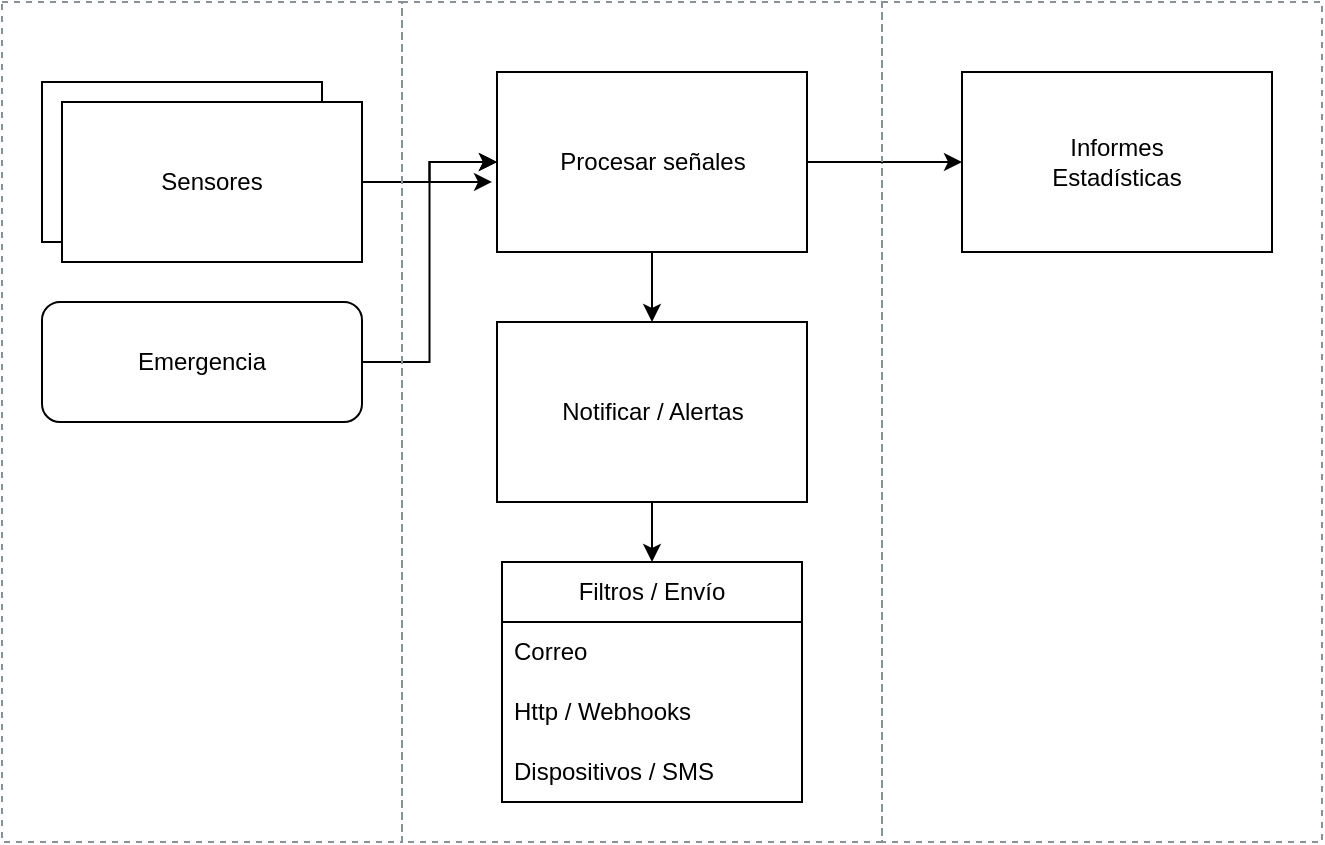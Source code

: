 <mxfile version="21.5.2" type="github" pages="4">
  <diagram name="Signals-SystemContext" id="mnKaPSXspg2UMO3DC_yU">
    <mxGraphModel dx="838" dy="720" grid="1" gridSize="10" guides="1" tooltips="1" connect="1" arrows="1" fold="1" page="1" pageScale="1" pageWidth="850" pageHeight="1100" math="0" shadow="0">
      <root>
        <mxCell id="0" />
        <mxCell id="1" parent="0" />
        <mxCell id="Trp_CqQAbN7FcJyIAn4U-7" value="" style="outlineConnect=0;gradientColor=none;html=1;whiteSpace=wrap;fontSize=12;fontStyle=0;strokeColor=#879196;fillColor=none;verticalAlign=top;align=center;fontColor=#879196;dashed=1;spacingTop=3;" parent="1" vertex="1">
          <mxGeometry x="220" y="10" width="240" height="420" as="geometry" />
        </mxCell>
        <mxCell id="CzyD569mTAz-SVmlvyqr-1" value="Sensores" style="rounded=0;whiteSpace=wrap;html=1;" parent="1" vertex="1">
          <mxGeometry x="40" y="50" width="140" height="80" as="geometry" />
        </mxCell>
        <mxCell id="TFFCHHwJ8g_IaMVc49g3-9" style="edgeStyle=orthogonalEdgeStyle;rounded=0;orthogonalLoop=1;jettySize=auto;html=1;exitX=1;exitY=0.5;exitDx=0;exitDy=0;entryX=0;entryY=0.5;entryDx=0;entryDy=0;" parent="1" source="CzyD569mTAz-SVmlvyqr-4" target="TFFCHHwJ8g_IaMVc49g3-1" edge="1">
          <mxGeometry relative="1" as="geometry" />
        </mxCell>
        <mxCell id="TFFCHHwJ8g_IaMVc49g3-16" style="edgeStyle=orthogonalEdgeStyle;rounded=0;orthogonalLoop=1;jettySize=auto;html=1;entryX=-0.016;entryY=0.611;entryDx=0;entryDy=0;entryPerimeter=0;" parent="1" source="CzyD569mTAz-SVmlvyqr-4" target="TFFCHHwJ8g_IaMVc49g3-1" edge="1">
          <mxGeometry relative="1" as="geometry" />
        </mxCell>
        <mxCell id="CzyD569mTAz-SVmlvyqr-4" value="Sensores" style="rounded=0;whiteSpace=wrap;html=1;" parent="1" vertex="1">
          <mxGeometry x="50" y="60" width="150" height="80" as="geometry" />
        </mxCell>
        <mxCell id="TFFCHHwJ8g_IaMVc49g3-11" style="edgeStyle=orthogonalEdgeStyle;rounded=0;orthogonalLoop=1;jettySize=auto;html=1;exitX=0.5;exitY=1;exitDx=0;exitDy=0;entryX=0.5;entryY=0;entryDx=0;entryDy=0;" parent="1" source="TFFCHHwJ8g_IaMVc49g3-1" target="TFFCHHwJ8g_IaMVc49g3-3" edge="1">
          <mxGeometry relative="1" as="geometry" />
        </mxCell>
        <mxCell id="Trp_CqQAbN7FcJyIAn4U-11" style="edgeStyle=orthogonalEdgeStyle;rounded=0;orthogonalLoop=1;jettySize=auto;html=1;entryX=0;entryY=0.5;entryDx=0;entryDy=0;" parent="1" source="TFFCHHwJ8g_IaMVc49g3-1" target="Trp_CqQAbN7FcJyIAn4U-10" edge="1">
          <mxGeometry relative="1" as="geometry" />
        </mxCell>
        <mxCell id="TFFCHHwJ8g_IaMVc49g3-1" value="Procesar señales" style="rounded=0;whiteSpace=wrap;html=1;" parent="1" vertex="1">
          <mxGeometry x="267.5" y="45" width="155" height="90" as="geometry" />
        </mxCell>
        <mxCell id="TFFCHHwJ8g_IaMVc49g3-12" style="edgeStyle=orthogonalEdgeStyle;rounded=0;orthogonalLoop=1;jettySize=auto;html=1;exitX=0.5;exitY=1;exitDx=0;exitDy=0;entryX=0.5;entryY=0;entryDx=0;entryDy=0;" parent="1" source="TFFCHHwJ8g_IaMVc49g3-3" target="TFFCHHwJ8g_IaMVc49g3-4" edge="1">
          <mxGeometry relative="1" as="geometry" />
        </mxCell>
        <mxCell id="TFFCHHwJ8g_IaMVc49g3-3" value="Notificar / Alertas" style="rounded=0;whiteSpace=wrap;html=1;" parent="1" vertex="1">
          <mxGeometry x="267.5" y="170" width="155" height="90" as="geometry" />
        </mxCell>
        <mxCell id="TFFCHHwJ8g_IaMVc49g3-4" value="Filtros / Envío" style="swimlane;fontStyle=0;childLayout=stackLayout;horizontal=1;startSize=30;horizontalStack=0;resizeParent=1;resizeParentMax=0;resizeLast=0;collapsible=1;marginBottom=0;whiteSpace=wrap;html=1;" parent="1" vertex="1">
          <mxGeometry x="270" y="290" width="150" height="120" as="geometry" />
        </mxCell>
        <mxCell id="TFFCHHwJ8g_IaMVc49g3-5" value="Correo" style="text;strokeColor=none;fillColor=none;align=left;verticalAlign=middle;spacingLeft=4;spacingRight=4;overflow=hidden;points=[[0,0.5],[1,0.5]];portConstraint=eastwest;rotatable=0;whiteSpace=wrap;html=1;" parent="TFFCHHwJ8g_IaMVc49g3-4" vertex="1">
          <mxGeometry y="30" width="150" height="30" as="geometry" />
        </mxCell>
        <mxCell id="TFFCHHwJ8g_IaMVc49g3-6" value="Http / Webhooks" style="text;strokeColor=none;fillColor=none;align=left;verticalAlign=middle;spacingLeft=4;spacingRight=4;overflow=hidden;points=[[0,0.5],[1,0.5]];portConstraint=eastwest;rotatable=0;whiteSpace=wrap;html=1;" parent="TFFCHHwJ8g_IaMVc49g3-4" vertex="1">
          <mxGeometry y="60" width="150" height="30" as="geometry" />
        </mxCell>
        <mxCell id="TFFCHHwJ8g_IaMVc49g3-7" value="Dispositivos / SMS" style="text;strokeColor=none;fillColor=none;align=left;verticalAlign=middle;spacingLeft=4;spacingRight=4;overflow=hidden;points=[[0,0.5],[1,0.5]];portConstraint=eastwest;rotatable=0;whiteSpace=wrap;html=1;" parent="TFFCHHwJ8g_IaMVc49g3-4" vertex="1">
          <mxGeometry y="90" width="150" height="30" as="geometry" />
        </mxCell>
        <mxCell id="TFFCHHwJ8g_IaMVc49g3-15" style="edgeStyle=orthogonalEdgeStyle;rounded=0;orthogonalLoop=1;jettySize=auto;html=1;entryX=0;entryY=0.5;entryDx=0;entryDy=0;" parent="1" source="TFFCHHwJ8g_IaMVc49g3-14" target="TFFCHHwJ8g_IaMVc49g3-1" edge="1">
          <mxGeometry relative="1" as="geometry" />
        </mxCell>
        <mxCell id="TFFCHHwJ8g_IaMVc49g3-14" value="Emergencia" style="rounded=1;whiteSpace=wrap;html=1;" parent="1" vertex="1">
          <mxGeometry x="40" y="160" width="160" height="60" as="geometry" />
        </mxCell>
        <mxCell id="Trp_CqQAbN7FcJyIAn4U-5" value="" style="outlineConnect=0;gradientColor=none;html=1;whiteSpace=wrap;fontSize=12;fontStyle=0;strokeColor=#879196;fillColor=none;verticalAlign=top;align=center;fontColor=#879196;dashed=1;spacingTop=3;" parent="1" vertex="1">
          <mxGeometry x="20" y="10" width="200" height="420" as="geometry" />
        </mxCell>
        <mxCell id="Trp_CqQAbN7FcJyIAn4U-8" value="" style="outlineConnect=0;gradientColor=none;html=1;whiteSpace=wrap;fontSize=12;fontStyle=0;strokeColor=#879196;fillColor=none;verticalAlign=top;align=center;fontColor=#879196;dashed=1;spacingTop=3;" parent="1" vertex="1">
          <mxGeometry x="460" y="10" width="220" height="420" as="geometry" />
        </mxCell>
        <mxCell id="Trp_CqQAbN7FcJyIAn4U-10" value="Informes&lt;br&gt;Estadísticas" style="rounded=0;whiteSpace=wrap;html=1;" parent="1" vertex="1">
          <mxGeometry x="500" y="45" width="155" height="90" as="geometry" />
        </mxCell>
      </root>
    </mxGraphModel>
  </diagram>
  <diagram name="Signals-Containers" id="T4a0VmJjcSbrxjv8f45d">
    <mxGraphModel dx="838" dy="720" grid="1" gridSize="10" guides="1" tooltips="1" connect="1" arrows="1" fold="1" page="1" pageScale="1" pageWidth="850" pageHeight="1100" math="0" shadow="0">
      <root>
        <mxCell id="0" />
        <mxCell id="1" parent="0" />
        <mxCell id="-Gns0wgGLcWB_ZxIw_0z-1" value="AWS" style="outlineConnect=0;gradientColor=none;html=1;whiteSpace=wrap;fontSize=12;fontStyle=0;strokeColor=#879196;fillColor=none;verticalAlign=top;align=center;fontColor=#879196;dashed=1;spacingTop=3;" parent="1" vertex="1">
          <mxGeometry x="220" y="10" width="240" height="420" as="geometry" />
        </mxCell>
        <mxCell id="-Gns0wgGLcWB_ZxIw_0z-2" value="Sensores" style="rounded=0;whiteSpace=wrap;html=1;" parent="1" vertex="1">
          <mxGeometry x="40" y="50" width="140" height="80" as="geometry" />
        </mxCell>
        <mxCell id="-Gns0wgGLcWB_ZxIw_0z-4" style="edgeStyle=orthogonalEdgeStyle;rounded=0;orthogonalLoop=1;jettySize=auto;html=1;entryX=0;entryY=0.5;entryDx=0;entryDy=0;" parent="1" source="-Gns0wgGLcWB_ZxIw_0z-5" target="-Gns0wgGLcWB_ZxIw_0z-8" edge="1">
          <mxGeometry relative="1" as="geometry">
            <mxPoint x="230" y="150" as="targetPoint" />
          </mxGeometry>
        </mxCell>
        <mxCell id="-Gns0wgGLcWB_ZxIw_0z-5" value="Sensores" style="rounded=0;whiteSpace=wrap;html=1;" parent="1" vertex="1">
          <mxGeometry x="50" y="60" width="150" height="80" as="geometry" />
        </mxCell>
        <mxCell id="-Gns0wgGLcWB_ZxIw_0z-29" style="edgeStyle=orthogonalEdgeStyle;rounded=0;orthogonalLoop=1;jettySize=auto;html=1;entryX=0.5;entryY=0;entryDx=0;entryDy=0;" parent="1" source="-Gns0wgGLcWB_ZxIw_0z-8" target="-Gns0wgGLcWB_ZxIw_0z-26" edge="1">
          <mxGeometry relative="1" as="geometry" />
        </mxCell>
        <mxCell id="-Gns0wgGLcWB_ZxIw_0z-8" value="Función de envío de mensaje a sistema de notificación&lt;br&gt;&lt;br&gt;Lambda" style="rounded=0;whiteSpace=wrap;html=1;" parent="1" vertex="1">
          <mxGeometry x="290" y="45" width="152.5" height="90" as="geometry" />
        </mxCell>
        <mxCell id="-Gns0wgGLcWB_ZxIw_0z-15" style="edgeStyle=orthogonalEdgeStyle;rounded=0;orthogonalLoop=1;jettySize=auto;html=1;entryX=0;entryY=0.5;entryDx=0;entryDy=0;" parent="1" source="-Gns0wgGLcWB_ZxIw_0z-16" target="-Gns0wgGLcWB_ZxIw_0z-8" edge="1">
          <mxGeometry relative="1" as="geometry">
            <mxPoint x="250" y="100" as="targetPoint" />
          </mxGeometry>
        </mxCell>
        <mxCell id="-Gns0wgGLcWB_ZxIw_0z-20" value="Http&lt;br&gt;Request&lt;br&gt;Enviar señal" style="edgeLabel;html=1;align=center;verticalAlign=middle;resizable=0;points=[];" parent="-Gns0wgGLcWB_ZxIw_0z-15" vertex="1" connectable="0">
          <mxGeometry x="0.4" y="-1" relative="1" as="geometry">
            <mxPoint y="-2" as="offset" />
          </mxGeometry>
        </mxCell>
        <mxCell id="-Gns0wgGLcWB_ZxIw_0z-27" value="Api Gateway" style="edgeLabel;html=1;align=center;verticalAlign=middle;resizable=0;points=[];" parent="-Gns0wgGLcWB_ZxIw_0z-15" vertex="1" connectable="0">
          <mxGeometry x="-0.074" y="-1" relative="1" as="geometry">
            <mxPoint as="offset" />
          </mxGeometry>
        </mxCell>
        <mxCell id="-Gns0wgGLcWB_ZxIw_0z-16" value="Emergencia" style="rounded=1;whiteSpace=wrap;html=1;" parent="1" vertex="1">
          <mxGeometry x="40" y="160" width="160" height="60" as="geometry" />
        </mxCell>
        <mxCell id="-Gns0wgGLcWB_ZxIw_0z-17" value="Vehículo" style="outlineConnect=0;gradientColor=none;html=1;whiteSpace=wrap;fontSize=12;fontStyle=0;strokeColor=#879196;fillColor=none;verticalAlign=top;align=center;fontColor=#879196;dashed=1;spacingTop=3;" parent="1" vertex="1">
          <mxGeometry x="20" y="10" width="200" height="420" as="geometry" />
        </mxCell>
        <mxCell id="-Gns0wgGLcWB_ZxIw_0z-21" value="Señales Vehículo" style="swimlane;fontStyle=0;childLayout=stackLayout;horizontal=1;startSize=30;horizontalStack=0;resizeParent=1;resizeParentMax=0;resizeLast=0;collapsible=1;marginBottom=0;whiteSpace=wrap;html=1;points=[[0,0,0,0,0],[0,0.25,0,0,0],[0,0.5,0,0,0],[0,0.75,0,0,0],[0,1,0,0,0],[0.25,0,0,0,0],[0.25,1,0,0,0],[0.5,0,0,0,0],[0.5,1,0,0,0],[0.75,0,0,0,0],[0.75,1,0,0,0],[1,0,0,0,0],[1,0.25,0,0,0],[1,0.5,0,0,0],[1,0.75,0,0,0],[1,1,0,0,0]];" parent="1" vertex="1">
          <mxGeometry x="50" y="250" width="140" height="120" as="geometry">
            <mxRectangle x="50" y="240" width="130" height="30" as="alternateBounds" />
          </mxGeometry>
        </mxCell>
        <mxCell id="-Gns0wgGLcWB_ZxIw_0z-22" value="Velocidad" style="text;strokeColor=none;fillColor=none;align=left;verticalAlign=middle;spacingLeft=4;spacingRight=4;overflow=hidden;points=[[0,0.5],[1,0.5]];portConstraint=eastwest;rotatable=0;whiteSpace=wrap;html=1;" parent="-Gns0wgGLcWB_ZxIw_0z-21" vertex="1">
          <mxGeometry y="30" width="140" height="30" as="geometry" />
        </mxCell>
        <mxCell id="-Gns0wgGLcWB_ZxIw_0z-23" value="Temperatura" style="text;strokeColor=none;fillColor=none;align=left;verticalAlign=middle;spacingLeft=4;spacingRight=4;overflow=hidden;points=[[0,0.5],[1,0.5]];portConstraint=eastwest;rotatable=0;whiteSpace=wrap;html=1;" parent="-Gns0wgGLcWB_ZxIw_0z-21" vertex="1">
          <mxGeometry y="60" width="140" height="30" as="geometry" />
        </mxCell>
        <mxCell id="-Gns0wgGLcWB_ZxIw_0z-24" value="Ubicación" style="text;strokeColor=none;fillColor=none;align=left;verticalAlign=middle;spacingLeft=4;spacingRight=4;overflow=hidden;points=[[0,0.5],[1,0.5]];portConstraint=eastwest;rotatable=0;whiteSpace=wrap;html=1;" parent="-Gns0wgGLcWB_ZxIw_0z-21" vertex="1">
          <mxGeometry y="90" width="140" height="30" as="geometry" />
        </mxCell>
        <mxCell id="-Gns0wgGLcWB_ZxIw_0z-31" style="edgeStyle=orthogonalEdgeStyle;rounded=0;orthogonalLoop=1;jettySize=auto;html=1;" parent="1" source="-Gns0wgGLcWB_ZxIw_0z-26" target="-Gns0wgGLcWB_ZxIw_0z-30" edge="1">
          <mxGeometry relative="1" as="geometry" />
        </mxCell>
        <mxCell id="-Gns0wgGLcWB_ZxIw_0z-26" value="Sistema de notificación&lt;br&gt;SNS" style="rounded=0;whiteSpace=wrap;html=1;" parent="1" vertex="1">
          <mxGeometry x="290" y="160" width="152.5" height="90" as="geometry" />
        </mxCell>
        <mxCell id="-Gns0wgGLcWB_ZxIw_0z-30" value="Notificaciones" style="rounded=0;whiteSpace=wrap;html=1;" parent="1" vertex="1">
          <mxGeometry x="290" y="280" width="152.5" height="90" as="geometry" />
        </mxCell>
        <mxCell id="-Gns0wgGLcWB_ZxIw_0z-32" value="AWS" style="outlineConnect=0;gradientColor=none;html=1;whiteSpace=wrap;fontSize=12;fontStyle=0;strokeColor=#879196;fillColor=none;verticalAlign=top;align=center;fontColor=#879196;dashed=1;spacingTop=3;" parent="1" vertex="1">
          <mxGeometry x="50" y="480" width="380" height="420" as="geometry" />
        </mxCell>
        <mxCell id="-Gns0wgGLcWB_ZxIw_0z-52" style="edgeStyle=orthogonalEdgeStyle;rounded=0;orthogonalLoop=1;jettySize=auto;html=1;entryX=0.5;entryY=0;entryDx=0;entryDy=0;" parent="1" source="-Gns0wgGLcWB_ZxIw_0z-48" target="-Gns0wgGLcWB_ZxIw_0z-51" edge="1">
          <mxGeometry relative="1" as="geometry" />
        </mxCell>
        <mxCell id="-Gns0wgGLcWB_ZxIw_0z-48" value="Sistema de notificación&lt;br&gt;SNS" style="rounded=0;whiteSpace=wrap;html=1;" parent="1" vertex="1">
          <mxGeometry x="73.75" y="540" width="152.5" height="90" as="geometry" />
        </mxCell>
        <mxCell id="-Gns0wgGLcWB_ZxIw_0z-54" value="" style="edgeStyle=orthogonalEdgeStyle;rounded=0;orthogonalLoop=1;jettySize=auto;html=1;" parent="1" source="-Gns0wgGLcWB_ZxIw_0z-51" target="-Gns0wgGLcWB_ZxIw_0z-53" edge="1">
          <mxGeometry relative="1" as="geometry" />
        </mxCell>
        <mxCell id="-Gns0wgGLcWB_ZxIw_0z-56" style="edgeStyle=orthogonalEdgeStyle;rounded=0;orthogonalLoop=1;jettySize=auto;html=1;exitX=1;exitY=0.5;exitDx=0;exitDy=0;entryX=0;entryY=0.5;entryDx=0;entryDy=0;" parent="1" source="-Gns0wgGLcWB_ZxIw_0z-51" target="-Gns0wgGLcWB_ZxIw_0z-55" edge="1">
          <mxGeometry relative="1" as="geometry" />
        </mxCell>
        <mxCell id="-Gns0wgGLcWB_ZxIw_0z-51" value="Cola de mensajería&lt;br&gt;SQS" style="rounded=0;whiteSpace=wrap;html=1;" parent="1" vertex="1">
          <mxGeometry x="70" y="670" width="160" height="90" as="geometry" />
        </mxCell>
        <mxCell id="-Gns0wgGLcWB_ZxIw_0z-53" value="Subscriptores" style="whiteSpace=wrap;html=1;rounded=0;" parent="1" vertex="1">
          <mxGeometry x="90" y="810" width="120" height="60" as="geometry" />
        </mxCell>
        <mxCell id="-Gns0wgGLcWB_ZxIw_0z-58" style="edgeStyle=orthogonalEdgeStyle;rounded=0;orthogonalLoop=1;jettySize=auto;html=1;entryX=0.5;entryY=0;entryDx=0;entryDy=0;" parent="1" source="-Gns0wgGLcWB_ZxIw_0z-55" target="-Gns0wgGLcWB_ZxIw_0z-57" edge="1">
          <mxGeometry relative="1" as="geometry" />
        </mxCell>
        <mxCell id="-Gns0wgGLcWB_ZxIw_0z-55" value="Subscriptores&lt;br&gt;&lt;br&gt;Lambda" style="whiteSpace=wrap;html=1;rounded=0;" parent="1" vertex="1">
          <mxGeometry x="280" y="685" width="120" height="60" as="geometry" />
        </mxCell>
        <mxCell id="-Gns0wgGLcWB_ZxIw_0z-57" value="Persistencia&lt;br&gt;&lt;br&gt;DynamoDB" style="whiteSpace=wrap;html=1;rounded=0;" parent="1" vertex="1">
          <mxGeometry x="280" y="810" width="120" height="60" as="geometry" />
        </mxCell>
        <mxCell id="-Gns0wgGLcWB_ZxIw_0z-59" value="AWS" style="outlineConnect=0;gradientColor=none;html=1;whiteSpace=wrap;fontSize=12;fontStyle=0;strokeColor=#879196;fillColor=none;verticalAlign=top;align=center;fontColor=#879196;dashed=1;spacingTop=3;" parent="1" vertex="1">
          <mxGeometry x="50" y="940" width="380" height="290" as="geometry" />
        </mxCell>
        <mxCell id="-Gns0wgGLcWB_ZxIw_0z-71" style="edgeStyle=orthogonalEdgeStyle;rounded=0;orthogonalLoop=1;jettySize=auto;html=1;entryX=0.5;entryY=0;entryDx=0;entryDy=0;" parent="1" source="-Gns0wgGLcWB_ZxIw_0z-61" target="-Gns0wgGLcWB_ZxIw_0z-70" edge="1">
          <mxGeometry relative="1" as="geometry" />
        </mxCell>
        <mxCell id="-Gns0wgGLcWB_ZxIw_0z-73" style="edgeStyle=orthogonalEdgeStyle;rounded=0;orthogonalLoop=1;jettySize=auto;html=1;" parent="1" source="-Gns0wgGLcWB_ZxIw_0z-61" target="-Gns0wgGLcWB_ZxIw_0z-69" edge="1">
          <mxGeometry relative="1" as="geometry" />
        </mxCell>
        <mxCell id="-Gns0wgGLcWB_ZxIw_0z-61" value="Persistencia&lt;br&gt;&lt;br&gt;DynamoDB" style="rounded=0;whiteSpace=wrap;html=1;" parent="1" vertex="1">
          <mxGeometry x="67.5" y="1000" width="152.5" height="90" as="geometry" />
        </mxCell>
        <mxCell id="-Gns0wgGLcWB_ZxIw_0z-72" style="edgeStyle=orthogonalEdgeStyle;rounded=0;orthogonalLoop=1;jettySize=auto;html=1;" parent="1" source="-Gns0wgGLcWB_ZxIw_0z-69" target="-Gns0wgGLcWB_ZxIw_0z-70" edge="1">
          <mxGeometry relative="1" as="geometry" />
        </mxCell>
        <mxCell id="-Gns0wgGLcWB_ZxIw_0z-69" value="Query Engine&lt;br&gt;&lt;br&gt;Athena" style="rounded=0;whiteSpace=wrap;html=1;" parent="1" vertex="1">
          <mxGeometry x="247.5" y="1000" width="152.5" height="90" as="geometry" />
        </mxCell>
        <mxCell id="-Gns0wgGLcWB_ZxIw_0z-70" value="Análisis&lt;br&gt;Estadística&lt;br&gt;Visualización&lt;br&gt;&lt;br&gt;QuickSight" style="rounded=0;whiteSpace=wrap;html=1;" parent="1" vertex="1">
          <mxGeometry x="150" y="1130" width="152.5" height="90" as="geometry" />
        </mxCell>
      </root>
    </mxGraphModel>
  </diagram>
  <diagram name="Signals-Components" id="L2nPXtx8UorQJfxF9Hk4">
    <mxGraphModel dx="1289" dy="2208" grid="1" gridSize="10" guides="1" tooltips="1" connect="1" arrows="1" fold="1" page="1" pageScale="1" pageWidth="850" pageHeight="1100" math="0" shadow="0">
      <root>
        <mxCell id="0" />
        <mxCell id="1" parent="0" />
        <mxCell id="-UzCuP-3Es_We-u37G_4-30" value="Availability zone" style="sketch=0;outlineConnect=0;gradientColor=none;html=1;whiteSpace=wrap;fontSize=12;fontStyle=0;shape=mxgraph.aws4.group;grIcon=mxgraph.aws4.group_availability_zone;strokeColor=#E8E8E8;fillColor=none;verticalAlign=top;align=left;spacingLeft=30;fontColor=#E8E8E8;dashed=1;" parent="1" vertex="1">
          <mxGeometry x="540" y="-1039" width="360" height="320" as="geometry" />
        </mxCell>
        <mxCell id="-UzCuP-3Es_We-u37G_4-8" value="VPC" style="sketch=0;outlineConnect=0;gradientColor=none;html=1;whiteSpace=wrap;fontSize=12;fontStyle=0;shape=mxgraph.aws4.group;grIcon=mxgraph.aws4.group_vpc;strokeColor=#B6BABF;fillColor=none;verticalAlign=top;align=left;spacingLeft=30;fontColor=#B6BABF;dashed=0;" parent="1" vertex="1">
          <mxGeometry x="520" y="-1070" width="390" height="691" as="geometry" />
        </mxCell>
        <mxCell id="-UzCuP-3Es_We-u37G_4-45" style="edgeStyle=orthogonalEdgeStyle;rounded=0;orthogonalLoop=1;jettySize=auto;html=1;" parent="1" source="-UzCuP-3Es_We-u37G_4-1" target="-UzCuP-3Es_We-u37G_4-41" edge="1">
          <mxGeometry relative="1" as="geometry" />
        </mxCell>
        <mxCell id="-UzCuP-3Es_We-u37G_4-1" value="" style="sketch=0;points=[[0,0,0],[0.25,0,0],[0.5,0,0],[0.75,0,0],[1,0,0],[0,1,0],[0.25,1,0],[0.5,1,0],[0.75,1,0],[1,1,0],[0,0.25,0],[0,0.5,0],[0,0.75,0],[1,0.25,0],[1,0.5,0],[1,0.75,0]];outlineConnect=0;fontColor=#232F3E;gradientColor=#F78E04;gradientDirection=north;fillColor=#D05C17;strokeColor=#ffffff;dashed=0;verticalLabelPosition=bottom;verticalAlign=top;align=center;html=1;fontSize=12;fontStyle=0;aspect=fixed;shape=mxgraph.aws4.resourceIcon;resIcon=mxgraph.aws4.lambda;" parent="1" vertex="1">
          <mxGeometry x="589" y="-939" width="50" height="50" as="geometry" />
        </mxCell>
        <mxCell id="-UzCuP-3Es_We-u37G_4-17" value="AWS Cloud" style="sketch=0;outlineConnect=0;gradientColor=none;html=1;whiteSpace=wrap;fontSize=12;fontStyle=0;shape=mxgraph.aws4.group;grIcon=mxgraph.aws4.group_aws_cloud;strokeColor=#858B94;fillColor=none;verticalAlign=top;align=left;spacingLeft=30;fontColor=#858B94;dashed=0;container=0;" parent="1" vertex="1">
          <mxGeometry x="210" y="-1080" width="870" height="720" as="geometry" />
        </mxCell>
        <mxCell id="-UzCuP-3Es_We-u37G_4-26" value="Subnet" style="sketch=0;outlineConnect=0;gradientColor=none;html=1;whiteSpace=wrap;fontSize=12;fontStyle=0;shape=mxgraph.aws4.group;grIcon=mxgraph.aws4.group_subnet;strokeColor=#E8E8E8;fillColor=none;verticalAlign=top;align=left;spacingLeft=30;fontColor=#E8E8E8;dashed=0;" parent="1" vertex="1">
          <mxGeometry x="559" y="-1009" width="331" height="280" as="geometry" />
        </mxCell>
        <mxCell id="-UzCuP-3Es_We-u37G_4-46" style="edgeStyle=orthogonalEdgeStyle;rounded=0;orthogonalLoop=1;jettySize=auto;html=1;" parent="1" source="-UzCuP-3Es_We-u37G_4-31" target="-UzCuP-3Es_We-u37G_4-38" edge="1">
          <mxGeometry relative="1" as="geometry" />
        </mxCell>
        <mxCell id="-UzCuP-3Es_We-u37G_4-31" value="" style="sketch=0;points=[[0,0,0],[0.25,0,0],[0.5,0,0],[0.75,0,0],[1,0,0],[0,1,0],[0.25,1,0],[0.5,1,0],[0.75,1,0],[1,1,0],[0,0.25,0],[0,0.5,0],[0,0.75,0],[1,0.25,0],[1,0.5,0],[1,0.75,0]];outlineConnect=0;fontColor=#232F3E;gradientColor=#F78E04;gradientDirection=north;fillColor=#D05C17;strokeColor=#ffffff;dashed=0;verticalLabelPosition=bottom;verticalAlign=top;align=center;html=1;fontSize=12;fontStyle=0;aspect=fixed;shape=mxgraph.aws4.resourceIcon;resIcon=mxgraph.aws4.lambda;" parent="1" vertex="1">
          <mxGeometry x="694" y="-939" width="50" height="50" as="geometry" />
        </mxCell>
        <mxCell id="-UzCuP-3Es_We-u37G_4-33" value="ccs process &lt;br&gt;signals" style="text;html=1;align=center;verticalAlign=middle;resizable=0;points=[];autosize=1;strokeColor=none;fillColor=none;" parent="1" vertex="1">
          <mxGeometry x="569" y="-899" width="90" height="40" as="geometry" />
        </mxCell>
        <mxCell id="-UzCuP-3Es_We-u37G_4-34" value="ccs load&lt;br&gt;signals" style="text;html=1;align=center;verticalAlign=middle;resizable=0;points=[];autosize=1;strokeColor=none;fillColor=none;" parent="1" vertex="1">
          <mxGeometry x="684" y="-899" width="70" height="40" as="geometry" />
        </mxCell>
        <mxCell id="-UzCuP-3Es_We-u37G_4-35" value="Security Group" style="outlineConnect=0;gradientColor=none;html=1;whiteSpace=wrap;fontSize=12;fontStyle=0;strokeColor=#879196;fillColor=none;verticalAlign=top;align=center;fontColor=#879196;dashed=1;spacingTop=3;" parent="1" vertex="1">
          <mxGeometry x="569" y="-969" width="215" height="230" as="geometry" />
        </mxCell>
        <mxCell id="-UzCuP-3Es_We-u37G_4-85" style="edgeStyle=orthogonalEdgeStyle;rounded=0;orthogonalLoop=1;jettySize=auto;html=1;" parent="1" source="-UzCuP-3Es_We-u37G_4-38" target="-UzCuP-3Es_We-u37G_4-83" edge="1">
          <mxGeometry relative="1" as="geometry" />
        </mxCell>
        <mxCell id="-UzCuP-3Es_We-u37G_4-38" value="" style="sketch=0;outlineConnect=0;fontColor=#232F3E;gradientColor=none;fillColor=#4D27AA;strokeColor=none;dashed=0;verticalLabelPosition=bottom;verticalAlign=top;align=center;html=1;fontSize=12;fontStyle=0;aspect=fixed;pointerEvents=1;shape=mxgraph.aws4.endpoints;" parent="1" vertex="1">
          <mxGeometry x="696.5" y="-829" width="45" height="45" as="geometry" />
        </mxCell>
        <mxCell id="-UzCuP-3Es_We-u37G_4-40" value="DynamoDB Private&lt;br&gt;Endpoint" style="text;html=1;align=center;verticalAlign=middle;resizable=0;points=[];autosize=1;strokeColor=none;fillColor=none;" parent="1" vertex="1">
          <mxGeometry x="654" y="-789" width="130" height="40" as="geometry" />
        </mxCell>
        <mxCell id="-UzCuP-3Es_We-u37G_4-124" style="edgeStyle=orthogonalEdgeStyle;rounded=0;orthogonalLoop=1;jettySize=auto;html=1;" parent="1" source="-UzCuP-3Es_We-u37G_4-41" target="-UzCuP-3Es_We-u37G_4-120" edge="1">
          <mxGeometry relative="1" as="geometry" />
        </mxCell>
        <mxCell id="-UzCuP-3Es_We-u37G_4-125" value="Publish Message" style="edgeLabel;html=1;align=center;verticalAlign=middle;resizable=0;points=[];" parent="-UzCuP-3Es_We-u37G_4-124" vertex="1" connectable="0">
          <mxGeometry x="0.008" y="-1" relative="1" as="geometry">
            <mxPoint x="1" y="1" as="offset" />
          </mxGeometry>
        </mxCell>
        <mxCell id="-UzCuP-3Es_We-u37G_4-41" value="" style="sketch=0;outlineConnect=0;fontColor=#232F3E;gradientColor=none;fillColor=#4D27AA;strokeColor=none;dashed=0;verticalLabelPosition=bottom;verticalAlign=top;align=center;html=1;fontSize=12;fontStyle=0;aspect=fixed;pointerEvents=1;shape=mxgraph.aws4.endpoints;" parent="1" vertex="1">
          <mxGeometry x="591.5" y="-829" width="45" height="45" as="geometry" />
        </mxCell>
        <mxCell id="-UzCuP-3Es_We-u37G_4-42" value="SNS Private&lt;br&gt;Endpoint" style="text;html=1;align=center;verticalAlign=middle;resizable=0;points=[];autosize=1;strokeColor=none;fillColor=none;" parent="1" vertex="1">
          <mxGeometry x="569" y="-789" width="90" height="40" as="geometry" />
        </mxCell>
        <mxCell id="-UzCuP-3Es_We-u37G_4-83" value="" style="outlineConnect=0;dashed=0;verticalLabelPosition=bottom;verticalAlign=top;align=center;html=1;shape=mxgraph.aws3.dynamo_db;fillColor=#2E73B8;gradientColor=none;" parent="1" vertex="1">
          <mxGeometry x="820" y="-831.5" width="41" height="50" as="geometry" />
        </mxCell>
        <mxCell id="-UzCuP-3Es_We-u37G_4-84" value="DynamoDB" style="text;html=1;align=center;verticalAlign=middle;resizable=0;points=[];autosize=1;strokeColor=none;fillColor=none;" parent="1" vertex="1">
          <mxGeometry x="800.5" y="-789" width="80" height="30" as="geometry" />
        </mxCell>
        <mxCell id="-UzCuP-3Es_We-u37G_4-102" value="Availability zone" style="sketch=0;outlineConnect=0;gradientColor=none;html=1;whiteSpace=wrap;fontSize=12;fontStyle=0;shape=mxgraph.aws4.group;grIcon=mxgraph.aws4.group_availability_zone;strokeColor=#E8E8E8;fillColor=none;verticalAlign=top;align=left;spacingLeft=30;fontColor=#E8E8E8;dashed=1;" parent="1" vertex="1">
          <mxGeometry x="539" y="-709" width="360" height="320" as="geometry" />
        </mxCell>
        <mxCell id="-UzCuP-3Es_We-u37G_4-103" style="edgeStyle=orthogonalEdgeStyle;rounded=0;orthogonalLoop=1;jettySize=auto;html=1;" parent="1" source="-UzCuP-3Es_We-u37G_4-104" target="-UzCuP-3Es_We-u37G_4-114" edge="1">
          <mxGeometry relative="1" as="geometry" />
        </mxCell>
        <mxCell id="-UzCuP-3Es_We-u37G_4-104" value="" style="sketch=0;points=[[0,0,0],[0.25,0,0],[0.5,0,0],[0.75,0,0],[1,0,0],[0,1,0],[0.25,1,0],[0.5,1,0],[0.75,1,0],[1,1,0],[0,0.25,0],[0,0.5,0],[0,0.75,0],[1,0.25,0],[1,0.5,0],[1,0.75,0]];outlineConnect=0;fontColor=#232F3E;gradientColor=#F78E04;gradientDirection=north;fillColor=#D05C17;strokeColor=#ffffff;dashed=0;verticalLabelPosition=bottom;verticalAlign=top;align=center;html=1;fontSize=12;fontStyle=0;aspect=fixed;shape=mxgraph.aws4.resourceIcon;resIcon=mxgraph.aws4.lambda;" parent="1" vertex="1">
          <mxGeometry x="588" y="-609" width="50" height="50" as="geometry" />
        </mxCell>
        <mxCell id="-UzCuP-3Es_We-u37G_4-105" value="Subnet" style="sketch=0;outlineConnect=0;gradientColor=none;html=1;whiteSpace=wrap;fontSize=12;fontStyle=0;shape=mxgraph.aws4.group;grIcon=mxgraph.aws4.group_subnet;strokeColor=#E8E8E8;fillColor=none;verticalAlign=top;align=left;spacingLeft=30;fontColor=#E8E8E8;dashed=0;" parent="1" vertex="1">
          <mxGeometry x="558" y="-679" width="331" height="280" as="geometry" />
        </mxCell>
        <mxCell id="-UzCuP-3Es_We-u37G_4-106" style="edgeStyle=orthogonalEdgeStyle;rounded=0;orthogonalLoop=1;jettySize=auto;html=1;" parent="1" source="-UzCuP-3Es_We-u37G_4-107" target="-UzCuP-3Es_We-u37G_4-112" edge="1">
          <mxGeometry relative="1" as="geometry" />
        </mxCell>
        <mxCell id="-UzCuP-3Es_We-u37G_4-107" value="" style="sketch=0;points=[[0,0,0],[0.25,0,0],[0.5,0,0],[0.75,0,0],[1,0,0],[0,1,0],[0.25,1,0],[0.5,1,0],[0.75,1,0],[1,1,0],[0,0.25,0],[0,0.5,0],[0,0.75,0],[1,0.25,0],[1,0.5,0],[1,0.75,0]];outlineConnect=0;fontColor=#232F3E;gradientColor=#F78E04;gradientDirection=north;fillColor=#D05C17;strokeColor=#ffffff;dashed=0;verticalLabelPosition=bottom;verticalAlign=top;align=center;html=1;fontSize=12;fontStyle=0;aspect=fixed;shape=mxgraph.aws4.resourceIcon;resIcon=mxgraph.aws4.lambda;" parent="1" vertex="1">
          <mxGeometry x="693" y="-609" width="50" height="50" as="geometry" />
        </mxCell>
        <mxCell id="-UzCuP-3Es_We-u37G_4-108" value="ccs process &lt;br&gt;signals" style="text;html=1;align=center;verticalAlign=middle;resizable=0;points=[];autosize=1;strokeColor=none;fillColor=none;" parent="1" vertex="1">
          <mxGeometry x="568" y="-569" width="90" height="40" as="geometry" />
        </mxCell>
        <mxCell id="-UzCuP-3Es_We-u37G_4-109" value="ccs load&lt;br&gt;signals" style="text;html=1;align=center;verticalAlign=middle;resizable=0;points=[];autosize=1;strokeColor=none;fillColor=none;" parent="1" vertex="1">
          <mxGeometry x="683" y="-569" width="70" height="40" as="geometry" />
        </mxCell>
        <mxCell id="-UzCuP-3Es_We-u37G_4-110" value="Security Group" style="outlineConnect=0;gradientColor=none;html=1;whiteSpace=wrap;fontSize=12;fontStyle=0;strokeColor=#879196;fillColor=none;verticalAlign=top;align=center;fontColor=#879196;dashed=1;spacingTop=3;" parent="1" vertex="1">
          <mxGeometry x="568" y="-639" width="215" height="230" as="geometry" />
        </mxCell>
        <mxCell id="-UzCuP-3Es_We-u37G_4-111" style="edgeStyle=orthogonalEdgeStyle;rounded=0;orthogonalLoop=1;jettySize=auto;html=1;" parent="1" source="-UzCuP-3Es_We-u37G_4-112" target="-UzCuP-3Es_We-u37G_4-116" edge="1">
          <mxGeometry relative="1" as="geometry" />
        </mxCell>
        <mxCell id="-UzCuP-3Es_We-u37G_4-112" value="" style="sketch=0;outlineConnect=0;fontColor=#232F3E;gradientColor=none;fillColor=#4D27AA;strokeColor=none;dashed=0;verticalLabelPosition=bottom;verticalAlign=top;align=center;html=1;fontSize=12;fontStyle=0;aspect=fixed;pointerEvents=1;shape=mxgraph.aws4.endpoints;" parent="1" vertex="1">
          <mxGeometry x="695.5" y="-499" width="45" height="45" as="geometry" />
        </mxCell>
        <mxCell id="-UzCuP-3Es_We-u37G_4-113" value="DynamoDB Private&lt;br&gt;Endpoint" style="text;html=1;align=center;verticalAlign=middle;resizable=0;points=[];autosize=1;strokeColor=none;fillColor=none;" parent="1" vertex="1">
          <mxGeometry x="653" y="-459" width="130" height="40" as="geometry" />
        </mxCell>
        <mxCell id="-UzCuP-3Es_We-u37G_4-126" style="edgeStyle=orthogonalEdgeStyle;rounded=0;orthogonalLoop=1;jettySize=auto;html=1;" parent="1" source="-UzCuP-3Es_We-u37G_4-114" target="-UzCuP-3Es_We-u37G_4-123" edge="1">
          <mxGeometry relative="1" as="geometry" />
        </mxCell>
        <mxCell id="-UzCuP-3Es_We-u37G_4-127" value="Publish Message" style="edgeLabel;html=1;align=center;verticalAlign=middle;resizable=0;points=[];" parent="-UzCuP-3Es_We-u37G_4-126" vertex="1" connectable="0">
          <mxGeometry x="0.207" y="-1" relative="1" as="geometry">
            <mxPoint x="1" y="1" as="offset" />
          </mxGeometry>
        </mxCell>
        <mxCell id="-UzCuP-3Es_We-u37G_4-114" value="" style="sketch=0;outlineConnect=0;fontColor=#232F3E;gradientColor=none;fillColor=#4D27AA;strokeColor=none;dashed=0;verticalLabelPosition=bottom;verticalAlign=top;align=center;html=1;fontSize=12;fontStyle=0;aspect=fixed;pointerEvents=1;shape=mxgraph.aws4.endpoints;" parent="1" vertex="1">
          <mxGeometry x="590.5" y="-499" width="45" height="45" as="geometry" />
        </mxCell>
        <mxCell id="-UzCuP-3Es_We-u37G_4-115" value="SNS Private&lt;br&gt;Endpoint" style="text;html=1;align=center;verticalAlign=middle;resizable=0;points=[];autosize=1;strokeColor=none;fillColor=none;" parent="1" vertex="1">
          <mxGeometry x="568" y="-459" width="90" height="40" as="geometry" />
        </mxCell>
        <mxCell id="-UzCuP-3Es_We-u37G_4-116" value="" style="outlineConnect=0;dashed=0;verticalLabelPosition=bottom;verticalAlign=top;align=center;html=1;shape=mxgraph.aws3.dynamo_db;fillColor=#2E73B8;gradientColor=none;" parent="1" vertex="1">
          <mxGeometry x="819" y="-501.5" width="41" height="50" as="geometry" />
        </mxCell>
        <mxCell id="-UzCuP-3Es_We-u37G_4-117" value="DynamoDB" style="text;html=1;align=center;verticalAlign=middle;resizable=0;points=[];autosize=1;strokeColor=none;fillColor=none;" parent="1" vertex="1">
          <mxGeometry x="799.5" y="-459" width="80" height="30" as="geometry" />
        </mxCell>
        <mxCell id="-UzCuP-3Es_We-u37G_4-130" style="edgeStyle=orthogonalEdgeStyle;rounded=0;orthogonalLoop=1;jettySize=auto;html=1;entryX=0.702;entryY=0.17;entryDx=0;entryDy=0;entryPerimeter=0;" parent="1" source="-UzCuP-3Es_We-u37G_4-118" target="-UzCuP-3Es_We-u37G_4-35" edge="1">
          <mxGeometry relative="1" as="geometry" />
        </mxCell>
        <mxCell id="-UzCuP-3Es_We-u37G_4-132" style="edgeStyle=orthogonalEdgeStyle;rounded=0;orthogonalLoop=1;jettySize=auto;html=1;entryX=0.707;entryY=0.126;entryDx=0;entryDy=0;entryPerimeter=0;" parent="1" source="-UzCuP-3Es_We-u37G_4-118" target="-UzCuP-3Es_We-u37G_4-110" edge="1">
          <mxGeometry relative="1" as="geometry" />
        </mxCell>
        <mxCell id="-UzCuP-3Es_We-u37G_4-133" value="Trigger lambda" style="edgeLabel;html=1;align=center;verticalAlign=middle;resizable=0;points=[];" parent="-UzCuP-3Es_We-u37G_4-132" vertex="1" connectable="0">
          <mxGeometry x="-0.271" y="1" relative="1" as="geometry">
            <mxPoint y="1" as="offset" />
          </mxGeometry>
        </mxCell>
        <mxCell id="-UzCuP-3Es_We-u37G_4-118" value="" style="sketch=0;points=[[0,0,0],[0.25,0,0],[0.5,0,0],[0.75,0,0],[1,0,0],[0,1,0],[0.25,1,0],[0.5,1,0],[0.75,1,0],[1,1,0],[0,0.25,0],[0,0.5,0],[0,0.75,0],[1,0.25,0],[1,0.5,0],[1,0.75,0]];outlineConnect=0;fontColor=#232F3E;gradientColor=#FF4F8B;gradientDirection=north;fillColor=#BC1356;strokeColor=#ffffff;dashed=0;verticalLabelPosition=bottom;verticalAlign=top;align=center;html=1;fontSize=12;fontStyle=0;aspect=fixed;shape=mxgraph.aws4.resourceIcon;resIcon=mxgraph.aws4.sqs;" parent="1" vertex="1">
          <mxGeometry x="420" y="-1039" width="49" height="49" as="geometry" />
        </mxCell>
        <mxCell id="-UzCuP-3Es_We-u37G_4-119" value="SQS&lt;br&gt;signals-queue" style="text;html=1;align=center;verticalAlign=middle;resizable=0;points=[];autosize=1;strokeColor=none;fillColor=none;" parent="1" vertex="1">
          <mxGeometry x="394.5" y="-989" width="100" height="40" as="geometry" />
        </mxCell>
        <mxCell id="-UzCuP-3Es_We-u37G_4-128" style="edgeStyle=orthogonalEdgeStyle;rounded=0;orthogonalLoop=1;jettySize=auto;html=1;" parent="1" source="-UzCuP-3Es_We-u37G_4-120" target="-UzCuP-3Es_We-u37G_4-119" edge="1">
          <mxGeometry relative="1" as="geometry" />
        </mxCell>
        <mxCell id="-UzCuP-3Es_We-u37G_4-129" value="Subscription" style="edgeLabel;html=1;align=center;verticalAlign=middle;resizable=0;points=[];" parent="-UzCuP-3Es_We-u37G_4-128" vertex="1" connectable="0">
          <mxGeometry x="0.03" relative="1" as="geometry">
            <mxPoint x="1" y="1" as="offset" />
          </mxGeometry>
        </mxCell>
        <mxCell id="prHjZqlv03GUpp8QuYUD-9" style="edgeStyle=orthogonalEdgeStyle;rounded=0;orthogonalLoop=1;jettySize=auto;html=1;" parent="1" source="-UzCuP-3Es_We-u37G_4-120" target="prHjZqlv03GUpp8QuYUD-4" edge="1">
          <mxGeometry relative="1" as="geometry" />
        </mxCell>
        <mxCell id="prHjZqlv03GUpp8QuYUD-10" value="filters&lt;br&gt;tipos de señales&lt;br&gt;dispositivos" style="edgeLabel;html=1;align=center;verticalAlign=middle;resizable=0;points=[];" parent="prHjZqlv03GUpp8QuYUD-9" vertex="1" connectable="0">
          <mxGeometry x="-0.194" y="-1" relative="1" as="geometry">
            <mxPoint x="1" as="offset" />
          </mxGeometry>
        </mxCell>
        <mxCell id="-UzCuP-3Es_We-u37G_4-120" value="" style="sketch=0;points=[[0,0,0],[0.25,0,0],[0.5,0,0],[0.75,0,0],[1,0,0],[0,1,0],[0.25,1,0],[0.5,1,0],[0.75,1,0],[1,1,0],[0,0.25,0],[0,0.5,0],[0,0.75,0],[1,0.25,0],[1,0.5,0],[1,0.75,0]];outlineConnect=0;fontColor=#232F3E;gradientColor=#FF4F8B;gradientDirection=north;fillColor=#BC1356;strokeColor=#ffffff;dashed=0;verticalLabelPosition=bottom;verticalAlign=top;align=center;html=1;fontSize=12;fontStyle=0;aspect=fixed;shape=mxgraph.aws4.resourceIcon;resIcon=mxgraph.aws4.sns;" parent="1" vertex="1">
          <mxGeometry x="420.5" y="-832" width="49" height="49" as="geometry" />
        </mxCell>
        <mxCell id="-UzCuP-3Es_We-u37G_4-123" value="SNS&lt;br&gt;signals-topic" style="text;html=1;align=center;verticalAlign=middle;resizable=0;points=[];autosize=1;strokeColor=none;fillColor=none;" parent="1" vertex="1">
          <mxGeometry x="399.5" y="-789" width="90" height="40" as="geometry" />
        </mxCell>
        <mxCell id="-UzCuP-3Es_We-u37G_4-134" value="Estadísticas&lt;br&gt;Visualización" style="outlineConnect=0;gradientColor=none;html=1;whiteSpace=wrap;fontSize=12;fontStyle=0;strokeColor=#879196;fillColor=none;verticalAlign=top;align=center;fontColor=#879196;dashed=1;spacingTop=3;" parent="1" vertex="1">
          <mxGeometry x="940" y="-1039" width="130" height="249" as="geometry" />
        </mxCell>
        <mxCell id="-UzCuP-3Es_We-u37G_4-139" style="edgeStyle=orthogonalEdgeStyle;rounded=0;orthogonalLoop=1;jettySize=auto;html=1;entryX=1;entryY=0.5;entryDx=0;entryDy=0;entryPerimeter=0;" parent="1" source="-UzCuP-3Es_We-u37G_4-135" target="-UzCuP-3Es_We-u37G_4-83" edge="1">
          <mxGeometry relative="1" as="geometry" />
        </mxCell>
        <mxCell id="-UzCuP-3Es_We-u37G_4-140" style="edgeStyle=orthogonalEdgeStyle;rounded=0;orthogonalLoop=1;jettySize=auto;html=1;entryX=1;entryY=0.5;entryDx=0;entryDy=0;entryPerimeter=0;" parent="1" source="-UzCuP-3Es_We-u37G_4-135" target="-UzCuP-3Es_We-u37G_4-116" edge="1">
          <mxGeometry relative="1" as="geometry" />
        </mxCell>
        <mxCell id="-UzCuP-3Es_We-u37G_4-135" value="" style="sketch=0;points=[[0,0,0],[0.25,0,0],[0.5,0,0],[0.75,0,0],[1,0,0],[0,1,0],[0.25,1,0],[0.5,1,0],[0.75,1,0],[1,1,0],[0,0.25,0],[0,0.5,0],[0,0.75,0],[1,0.25,0],[1,0.5,0],[1,0.75,0]];outlineConnect=0;fontColor=#232F3E;gradientColor=#945DF2;gradientDirection=north;fillColor=#5A30B5;strokeColor=#ffffff;dashed=0;verticalLabelPosition=bottom;verticalAlign=top;align=center;html=1;fontSize=12;fontStyle=0;aspect=fixed;shape=mxgraph.aws4.resourceIcon;resIcon=mxgraph.aws4.athena;" parent="1" vertex="1">
          <mxGeometry x="981" y="-980" width="48" height="48" as="geometry" />
        </mxCell>
        <mxCell id="-UzCuP-3Es_We-u37G_4-141" style="edgeStyle=orthogonalEdgeStyle;rounded=0;orthogonalLoop=1;jettySize=auto;html=1;entryX=0.5;entryY=0;entryDx=0;entryDy=0;entryPerimeter=0;" parent="1" source="-UzCuP-3Es_We-u37G_4-136" target="-UzCuP-3Es_We-u37G_4-137" edge="1">
          <mxGeometry relative="1" as="geometry" />
        </mxCell>
        <mxCell id="-UzCuP-3Es_We-u37G_4-136" value="Athena&lt;br&gt;Query Engine" style="text;html=1;align=center;verticalAlign=middle;resizable=0;points=[];autosize=1;strokeColor=none;fillColor=none;" parent="1" vertex="1">
          <mxGeometry x="955" y="-940" width="100" height="40" as="geometry" />
        </mxCell>
        <mxCell id="-UzCuP-3Es_We-u37G_4-137" value="" style="sketch=0;points=[[0,0,0],[0.25,0,0],[0.5,0,0],[0.75,0,0],[1,0,0],[0,1,0],[0.25,1,0],[0.5,1,0],[0.75,1,0],[1,1,0],[0,0.25,0],[0,0.5,0],[0,0.75,0],[1,0.25,0],[1,0.5,0],[1,0.75,0]];outlineConnect=0;fontColor=#232F3E;gradientColor=#945DF2;gradientDirection=north;fillColor=#5A30B5;strokeColor=#ffffff;dashed=0;verticalLabelPosition=bottom;verticalAlign=top;align=center;html=1;fontSize=12;fontStyle=0;aspect=fixed;shape=mxgraph.aws4.resourceIcon;resIcon=mxgraph.aws4.quicksight;" parent="1" vertex="1">
          <mxGeometry x="981" y="-872" width="46" height="46" as="geometry" />
        </mxCell>
        <mxCell id="-UzCuP-3Es_We-u37G_4-138" value="QuickSight" style="text;html=1;align=center;verticalAlign=middle;resizable=0;points=[];autosize=1;strokeColor=none;fillColor=none;" parent="1" vertex="1">
          <mxGeometry x="964" y="-832" width="80" height="30" as="geometry" />
        </mxCell>
        <mxCell id="prHjZqlv03GUpp8QuYUD-8" value="" style="group" parent="1" vertex="1" connectable="0">
          <mxGeometry x="220" y="-1030" width="121" height="190" as="geometry" />
        </mxCell>
        <mxCell id="prHjZqlv03GUpp8QuYUD-1" value="Devices / SMS" style="rounded=0;whiteSpace=wrap;html=1;" parent="prHjZqlv03GUpp8QuYUD-8" vertex="1">
          <mxGeometry x="9.5" y="70" width="100" height="30" as="geometry" />
        </mxCell>
        <mxCell id="prHjZqlv03GUpp8QuYUD-2" value="Webhooks / HTTP" style="rounded=0;whiteSpace=wrap;html=1;" parent="prHjZqlv03GUpp8QuYUD-8" vertex="1">
          <mxGeometry x="9.5" y="110" width="100" height="30" as="geometry" />
        </mxCell>
        <mxCell id="prHjZqlv03GUpp8QuYUD-3" value="Mails" style="rounded=0;whiteSpace=wrap;html=1;" parent="prHjZqlv03GUpp8QuYUD-8" vertex="1">
          <mxGeometry x="9.5" y="30" width="100" height="30" as="geometry" />
        </mxCell>
        <mxCell id="prHjZqlv03GUpp8QuYUD-4" value="Subscriptions" style="outlineConnect=0;gradientColor=none;html=1;whiteSpace=wrap;fontSize=12;fontStyle=0;strokeColor=#879196;fillColor=none;verticalAlign=top;align=center;fontColor=#879196;dashed=1;spacingTop=3;" parent="prHjZqlv03GUpp8QuYUD-8" vertex="1">
          <mxGeometry width="121" height="190" as="geometry" />
        </mxCell>
        <mxCell id="prHjZqlv03GUpp8QuYUD-7" value="SQS / Lambda" style="rounded=0;whiteSpace=wrap;html=1;" parent="prHjZqlv03GUpp8QuYUD-8" vertex="1">
          <mxGeometry x="9.5" y="150" width="100" height="30" as="geometry" />
        </mxCell>
        <mxCell id="prHjZqlv03GUpp8QuYUD-12" value="Auto Scaling" style="text;html=1;align=center;verticalAlign=middle;resizable=0;points=[];autosize=1;strokeColor=none;fillColor=none;" parent="1" vertex="1">
          <mxGeometry x="720" y="-729" width="90" height="30" as="geometry" />
        </mxCell>
        <mxCell id="prHjZqlv03GUpp8QuYUD-13" value="" style="sketch=0;points=[[0,0,0],[0.25,0,0],[0.5,0,0],[0.75,0,0],[1,0,0],[0,1,0],[0.25,1,0],[0.5,1,0],[0.75,1,0],[1,1,0],[0,0.25,0],[0,0.5,0],[0,0.75,0],[1,0.25,0],[1,0.5,0],[1,0.75,0]];points=[[0,0,0],[0.25,0,0],[0.5,0,0],[0.75,0,0],[1,0,0],[0,1,0],[0.25,1,0],[0.5,1,0],[0.75,1,0],[1,1,0],[0,0.25,0],[0,0.5,0],[0,0.75,0],[1,0.25,0],[1,0.5,0],[1,0.75,0]];outlineConnect=0;fontColor=#232F3E;gradientColor=#F34482;gradientDirection=north;fillColor=#BC1356;strokeColor=#ffffff;dashed=0;verticalLabelPosition=bottom;verticalAlign=top;align=center;html=1;fontSize=12;fontStyle=0;aspect=fixed;shape=mxgraph.aws4.resourceIcon;resIcon=mxgraph.aws4.application_auto_scaling;" parent="1" vertex="1">
          <mxGeometry x="680" y="-739" width="49" height="49" as="geometry" />
        </mxCell>
        <mxCell id="prHjZqlv03GUpp8QuYUD-15" value="" style="group" parent="1" vertex="1" connectable="0">
          <mxGeometry x="240" y="-720" width="90" height="103" as="geometry" />
        </mxCell>
        <mxCell id="-UzCuP-3Es_We-u37G_4-13" value="" style="sketch=0;points=[[0,0,0],[0.25,0,0],[0.5,0,0],[0.75,0,0],[1,0,0],[0,1,0],[0.25,1,0],[0.5,1,0],[0.75,1,0],[1,1,0],[0,0.25,0],[0,0.5,0],[0,0.75,0],[1,0.25,0],[1,0.5,0],[1,0.75,0]];outlineConnect=0;fontColor=#232F3E;gradientColor=#FF4F8B;gradientDirection=north;fillColor=#BC1356;strokeColor=#ffffff;dashed=0;verticalLabelPosition=bottom;verticalAlign=top;align=center;html=1;fontSize=12;fontStyle=0;aspect=fixed;shape=mxgraph.aws4.resourceIcon;resIcon=mxgraph.aws4.api_gateway;" parent="prHjZqlv03GUpp8QuYUD-15" vertex="1">
          <mxGeometry x="10" width="70" height="70" as="geometry" />
        </mxCell>
        <mxCell id="prHjZqlv03GUpp8QuYUD-14" value="ApiGateway&lt;br&gt;Rest API" style="text;html=1;align=center;verticalAlign=middle;resizable=0;points=[];autosize=1;strokeColor=none;fillColor=none;" parent="prHjZqlv03GUpp8QuYUD-15" vertex="1">
          <mxGeometry y="63" width="90" height="40" as="geometry" />
        </mxCell>
        <mxCell id="prHjZqlv03GUpp8QuYUD-16" style="edgeStyle=orthogonalEdgeStyle;rounded=0;orthogonalLoop=1;jettySize=auto;html=1;entryX=0;entryY=0.25;entryDx=0;entryDy=0;" parent="1" source="-UzCuP-3Es_We-u37G_4-13" target="-UzCuP-3Es_We-u37G_4-110" edge="1">
          <mxGeometry relative="1" as="geometry" />
        </mxCell>
        <mxCell id="prHjZqlv03GUpp8QuYUD-17" style="edgeStyle=orthogonalEdgeStyle;rounded=0;orthogonalLoop=1;jettySize=auto;html=1;entryX=0;entryY=0.25;entryDx=0;entryDy=0;" parent="1" source="-UzCuP-3Es_We-u37G_4-13" target="-UzCuP-3Es_We-u37G_4-35" edge="1">
          <mxGeometry relative="1" as="geometry" />
        </mxCell>
        <mxCell id="prHjZqlv03GUpp8QuYUD-18" style="edgeStyle=orthogonalEdgeStyle;rounded=0;orthogonalLoop=1;jettySize=auto;html=1;entryX=0;entryY=0.25;entryDx=0;entryDy=0;" parent="1" source="-UzCuP-3Es_We-u37G_4-13" target="-UzCuP-3Es_We-u37G_4-35" edge="1">
          <mxGeometry relative="1" as="geometry" />
        </mxCell>
        <mxCell id="prHjZqlv03GUpp8QuYUD-28" style="edgeStyle=orthogonalEdgeStyle;rounded=0;orthogonalLoop=1;jettySize=auto;html=1;" parent="1" source="prHjZqlv03GUpp8QuYUD-23" target="-UzCuP-3Es_We-u37G_4-13" edge="1">
          <mxGeometry relative="1" as="geometry" />
        </mxCell>
        <mxCell id="prHjZqlv03GUpp8QuYUD-29" value="HTTP POST" style="edgeLabel;html=1;align=center;verticalAlign=middle;resizable=0;points=[];" parent="prHjZqlv03GUpp8QuYUD-28" vertex="1" connectable="0">
          <mxGeometry x="-0.289" y="-1" relative="1" as="geometry">
            <mxPoint as="offset" />
          </mxGeometry>
        </mxCell>
        <mxCell id="prHjZqlv03GUpp8QuYUD-23" value="Vehículos" style="outlineConnect=0;gradientColor=none;html=1;whiteSpace=wrap;fontSize=12;fontStyle=0;strokeColor=#879196;fillColor=none;verticalAlign=top;align=center;fontColor=#879196;dashed=1;spacingTop=3;" parent="1" vertex="1">
          <mxGeometry x="30" y="-840" width="121" height="190" as="geometry" />
        </mxCell>
        <mxCell id="prHjZqlv03GUpp8QuYUD-25" value="Sensores" style="rounded=0;whiteSpace=wrap;html=1;" parent="1" vertex="1">
          <mxGeometry x="40.5" y="-802" width="100" height="30" as="geometry" />
        </mxCell>
        <mxCell id="prHjZqlv03GUpp8QuYUD-26" value="Botón pánico" style="rounded=0;whiteSpace=wrap;html=1;" parent="1" vertex="1">
          <mxGeometry x="40.5" y="-759" width="100" height="30" as="geometry" />
        </mxCell>
        <mxCell id="prHjZqlv03GUpp8QuYUD-27" value="Monitoreo" style="rounded=0;whiteSpace=wrap;html=1;" parent="1" vertex="1">
          <mxGeometry x="40.5" y="-709" width="100" height="30" as="geometry" />
        </mxCell>
        <mxCell id="prHjZqlv03GUpp8QuYUD-30" value="" style="shape=mxgraph.signs.transportation.vehicle_ferry;html=1;pointerEvents=1;fillColor=#000000;strokeColor=none;verticalLabelPosition=bottom;verticalAlign=top;align=center;" parent="1" vertex="1">
          <mxGeometry x="50.5" y="-892.5" width="80" height="47" as="geometry" />
        </mxCell>
      </root>
    </mxGraphModel>
  </diagram>
  <diagram id="AZnQ6Y7kRuKopQ00yLox" name="Signals-Code">
    <mxGraphModel dx="838" dy="720" grid="1" gridSize="10" guides="1" tooltips="1" connect="1" arrows="1" fold="1" page="1" pageScale="1" pageWidth="850" pageHeight="1100" math="0" shadow="0">
      <root>
        <mxCell id="0" />
        <mxCell id="1" parent="0" />
        <mxCell id="NDLwCikQWzgJq53hXo_z-1" value="" style="outlineConnect=0;gradientColor=none;html=1;whiteSpace=wrap;fontSize=12;fontStyle=0;strokeColor=#879196;fillColor=none;verticalAlign=top;align=center;fontColor=#879196;dashed=1;spacingTop=3;" vertex="1" parent="1">
          <mxGeometry x="20" y="10" width="180" height="230" as="geometry" />
        </mxCell>
        <mxCell id="ZyMBF1-wrLjIPC5DZvsf-1" value="ProccessLambda" style="swimlane;fontStyle=0;childLayout=stackLayout;horizontal=1;startSize=26;fillColor=none;horizontalStack=0;resizeParent=1;resizeParentMax=0;resizeLast=0;collapsible=1;marginBottom=0;whiteSpace=wrap;html=1;" vertex="1" parent="1">
          <mxGeometry x="40" y="50" width="140" height="104" as="geometry" />
        </mxCell>
        <mxCell id="ZyMBF1-wrLjIPC5DZvsf-2" value="- body: obj" style="text;strokeColor=none;fillColor=none;align=left;verticalAlign=top;spacingLeft=4;spacingRight=4;overflow=hidden;rotatable=0;points=[[0,0.5],[1,0.5]];portConstraint=eastwest;whiteSpace=wrap;html=1;" vertex="1" parent="ZyMBF1-wrLjIPC5DZvsf-1">
          <mxGeometry y="26" width="140" height="26" as="geometry" />
        </mxCell>
        <mxCell id="ZyMBF1-wrLjIPC5DZvsf-3" value="- snsClient: SNSClient" style="text;strokeColor=none;fillColor=none;align=left;verticalAlign=top;spacingLeft=4;spacingRight=4;overflow=hidden;rotatable=0;points=[[0,0.5],[1,0.5]];portConstraint=eastwest;whiteSpace=wrap;html=1;" vertex="1" parent="ZyMBF1-wrLjIPC5DZvsf-1">
          <mxGeometry y="52" width="140" height="26" as="geometry" />
        </mxCell>
        <mxCell id="ZyMBF1-wrLjIPC5DZvsf-4" value="+ handler()" style="text;strokeColor=none;fillColor=none;align=left;verticalAlign=top;spacingLeft=4;spacingRight=4;overflow=hidden;rotatable=0;points=[[0,0.5],[1,0.5]];portConstraint=eastwest;whiteSpace=wrap;html=1;" vertex="1" parent="ZyMBF1-wrLjIPC5DZvsf-1">
          <mxGeometry y="78" width="140" height="26" as="geometry" />
        </mxCell>
        <mxCell id="NDLwCikQWzgJq53hXo_z-12" style="edgeStyle=orthogonalEdgeStyle;rounded=0;orthogonalLoop=1;jettySize=auto;html=1;entryX=0;entryY=0.5;entryDx=0;entryDy=0;" edge="1" parent="1" source="ZyMBF1-wrLjIPC5DZvsf-5" target="NDLwCikQWzgJq53hXo_z-11">
          <mxGeometry relative="1" as="geometry" />
        </mxCell>
        <mxCell id="NDLwCikQWzgJq53hXo_z-19" value="" style="edgeStyle=orthogonalEdgeStyle;rounded=0;orthogonalLoop=1;jettySize=auto;html=1;" edge="1" parent="1" source="ZyMBF1-wrLjIPC5DZvsf-5" target="NDLwCikQWzgJq53hXo_z-18">
          <mxGeometry relative="1" as="geometry" />
        </mxCell>
        <mxCell id="NDLwCikQWzgJq53hXo_z-23" style="edgeStyle=orthogonalEdgeStyle;rounded=0;orthogonalLoop=1;jettySize=auto;html=1;exitX=0.5;exitY=1;exitDx=0;exitDy=0;" edge="1" parent="1" source="ZyMBF1-wrLjIPC5DZvsf-5">
          <mxGeometry relative="1" as="geometry">
            <mxPoint x="295" y="220" as="targetPoint" />
          </mxGeometry>
        </mxCell>
        <mxCell id="ZyMBF1-wrLjIPC5DZvsf-5" value="Message -&amp;gt; &amp;nbsp;topic" style="html=1;whiteSpace=wrap;" vertex="1" parent="1">
          <mxGeometry x="240" y="120" width="110" height="50" as="geometry" />
        </mxCell>
        <mxCell id="ZyMBF1-wrLjIPC5DZvsf-6" value="SNSClient" style="swimlane;fontStyle=0;childLayout=stackLayout;horizontal=1;startSize=26;fillColor=none;horizontalStack=0;resizeParent=1;resizeParentMax=0;resizeLast=0;collapsible=1;marginBottom=0;whiteSpace=wrap;html=1;" vertex="1" parent="1">
          <mxGeometry x="40" y="170" width="140" height="52" as="geometry" />
        </mxCell>
        <mxCell id="ZyMBF1-wrLjIPC5DZvsf-7" value="+ publishMessage()" style="text;strokeColor=none;fillColor=none;align=left;verticalAlign=top;spacingLeft=4;spacingRight=4;overflow=hidden;rotatable=0;points=[[0,0.5],[1,0.5]];portConstraint=eastwest;whiteSpace=wrap;html=1;" vertex="1" parent="ZyMBF1-wrLjIPC5DZvsf-6">
          <mxGeometry y="26" width="140" height="26" as="geometry" />
        </mxCell>
        <mxCell id="NDLwCikQWzgJq53hXo_z-2" style="edgeStyle=orthogonalEdgeStyle;rounded=0;orthogonalLoop=1;jettySize=auto;html=1;exitX=1;exitY=0.5;exitDx=0;exitDy=0;" edge="1" parent="1" target="ZyMBF1-wrLjIPC5DZvsf-5">
          <mxGeometry relative="1" as="geometry">
            <mxPoint x="200" y="145" as="sourcePoint" />
          </mxGeometry>
        </mxCell>
        <mxCell id="NDLwCikQWzgJq53hXo_z-4" value="" style="outlineConnect=0;gradientColor=none;html=1;whiteSpace=wrap;fontSize=12;fontStyle=0;strokeColor=#879196;fillColor=none;verticalAlign=top;align=center;fontColor=#879196;dashed=1;spacingTop=3;" vertex="1" parent="1">
          <mxGeometry x="600" y="30" width="180" height="230" as="geometry" />
        </mxCell>
        <mxCell id="NDLwCikQWzgJq53hXo_z-5" value="LoadLambda" style="swimlane;fontStyle=0;childLayout=stackLayout;horizontal=1;startSize=26;fillColor=none;horizontalStack=0;resizeParent=1;resizeParentMax=0;resizeLast=0;collapsible=1;marginBottom=0;whiteSpace=wrap;html=1;" vertex="1" parent="1">
          <mxGeometry x="620" y="50" width="140" height="120" as="geometry" />
        </mxCell>
        <mxCell id="NDLwCikQWzgJq53hXo_z-6" value="- body: obj" style="text;strokeColor=none;fillColor=none;align=left;verticalAlign=top;spacingLeft=4;spacingRight=4;overflow=hidden;rotatable=0;points=[[0,0.5],[1,0.5]];portConstraint=eastwest;whiteSpace=wrap;html=1;" vertex="1" parent="NDLwCikQWzgJq53hXo_z-5">
          <mxGeometry y="26" width="140" height="26" as="geometry" />
        </mxCell>
        <mxCell id="NDLwCikQWzgJq53hXo_z-7" value="- dynamoClient: DynamoDocumentClient" style="text;strokeColor=none;fillColor=none;align=left;verticalAlign=top;spacingLeft=4;spacingRight=4;overflow=hidden;rotatable=0;points=[[0,0.5],[1,0.5]];portConstraint=eastwest;whiteSpace=wrap;html=1;" vertex="1" parent="NDLwCikQWzgJq53hXo_z-5">
          <mxGeometry y="52" width="140" height="38" as="geometry" />
        </mxCell>
        <mxCell id="NDLwCikQWzgJq53hXo_z-8" value="+ handler()" style="text;strokeColor=none;fillColor=none;align=left;verticalAlign=top;spacingLeft=4;spacingRight=4;overflow=hidden;rotatable=0;points=[[0,0.5],[1,0.5]];portConstraint=eastwest;whiteSpace=wrap;html=1;" vertex="1" parent="NDLwCikQWzgJq53hXo_z-5">
          <mxGeometry y="90" width="140" height="30" as="geometry" />
        </mxCell>
        <mxCell id="NDLwCikQWzgJq53hXo_z-9" value="DynamoDocumentClient" style="swimlane;fontStyle=0;childLayout=stackLayout;horizontal=1;startSize=26;fillColor=none;horizontalStack=0;resizeParent=1;resizeParentMax=0;resizeLast=0;collapsible=1;marginBottom=0;whiteSpace=wrap;html=1;" vertex="1" parent="1">
          <mxGeometry x="620" y="190" width="140" height="52" as="geometry" />
        </mxCell>
        <mxCell id="NDLwCikQWzgJq53hXo_z-10" value="+ put()" style="text;strokeColor=none;fillColor=none;align=left;verticalAlign=top;spacingLeft=4;spacingRight=4;overflow=hidden;rotatable=0;points=[[0,0.5],[1,0.5]];portConstraint=eastwest;whiteSpace=wrap;html=1;" vertex="1" parent="NDLwCikQWzgJq53hXo_z-9">
          <mxGeometry y="26" width="140" height="26" as="geometry" />
        </mxCell>
        <mxCell id="NDLwCikQWzgJq53hXo_z-25" style="edgeStyle=orthogonalEdgeStyle;rounded=0;orthogonalLoop=1;jettySize=auto;html=1;entryX=0;entryY=0.5;entryDx=0;entryDy=0;" edge="1" parent="1" source="NDLwCikQWzgJq53hXo_z-11" target="NDLwCikQWzgJq53hXo_z-4">
          <mxGeometry relative="1" as="geometry" />
        </mxCell>
        <mxCell id="NDLwCikQWzgJq53hXo_z-33" value="trigger" style="edgeLabel;html=1;align=center;verticalAlign=middle;resizable=0;points=[];" vertex="1" connectable="0" parent="NDLwCikQWzgJq53hXo_z-25">
          <mxGeometry x="0.022" y="-1" relative="1" as="geometry">
            <mxPoint as="offset" />
          </mxGeometry>
        </mxCell>
        <mxCell id="NDLwCikQWzgJq53hXo_z-11" value="Queue" style="html=1;whiteSpace=wrap;" vertex="1" parent="1">
          <mxGeometry x="400" y="120" width="110" height="50" as="geometry" />
        </mxCell>
        <mxCell id="NDLwCikQWzgJq53hXo_z-18" value="" style="ellipse;whiteSpace=wrap;html=1;" vertex="1" parent="1">
          <mxGeometry x="282.5" y="40" width="25" height="25" as="geometry" />
        </mxCell>
        <mxCell id="NDLwCikQWzgJq53hXo_z-24" value="" style="ellipse;whiteSpace=wrap;html=1;" vertex="1" parent="1">
          <mxGeometry x="282.5" y="217" width="25" height="25" as="geometry" />
        </mxCell>
        <mxCell id="NDLwCikQWzgJq53hXo_z-30" value="Suscriptor" style="text;html=1;align=center;verticalAlign=middle;resizable=0;points=[];autosize=1;strokeColor=none;fillColor=none;" vertex="1" parent="1">
          <mxGeometry x="255" y="240" width="80" height="30" as="geometry" />
        </mxCell>
        <mxCell id="NDLwCikQWzgJq53hXo_z-31" value="Suscriptor" style="text;html=1;align=center;verticalAlign=middle;resizable=0;points=[];autosize=1;strokeColor=none;fillColor=none;" vertex="1" parent="1">
          <mxGeometry x="255" y="10" width="80" height="30" as="geometry" />
        </mxCell>
      </root>
    </mxGraphModel>
  </diagram>
</mxfile>
